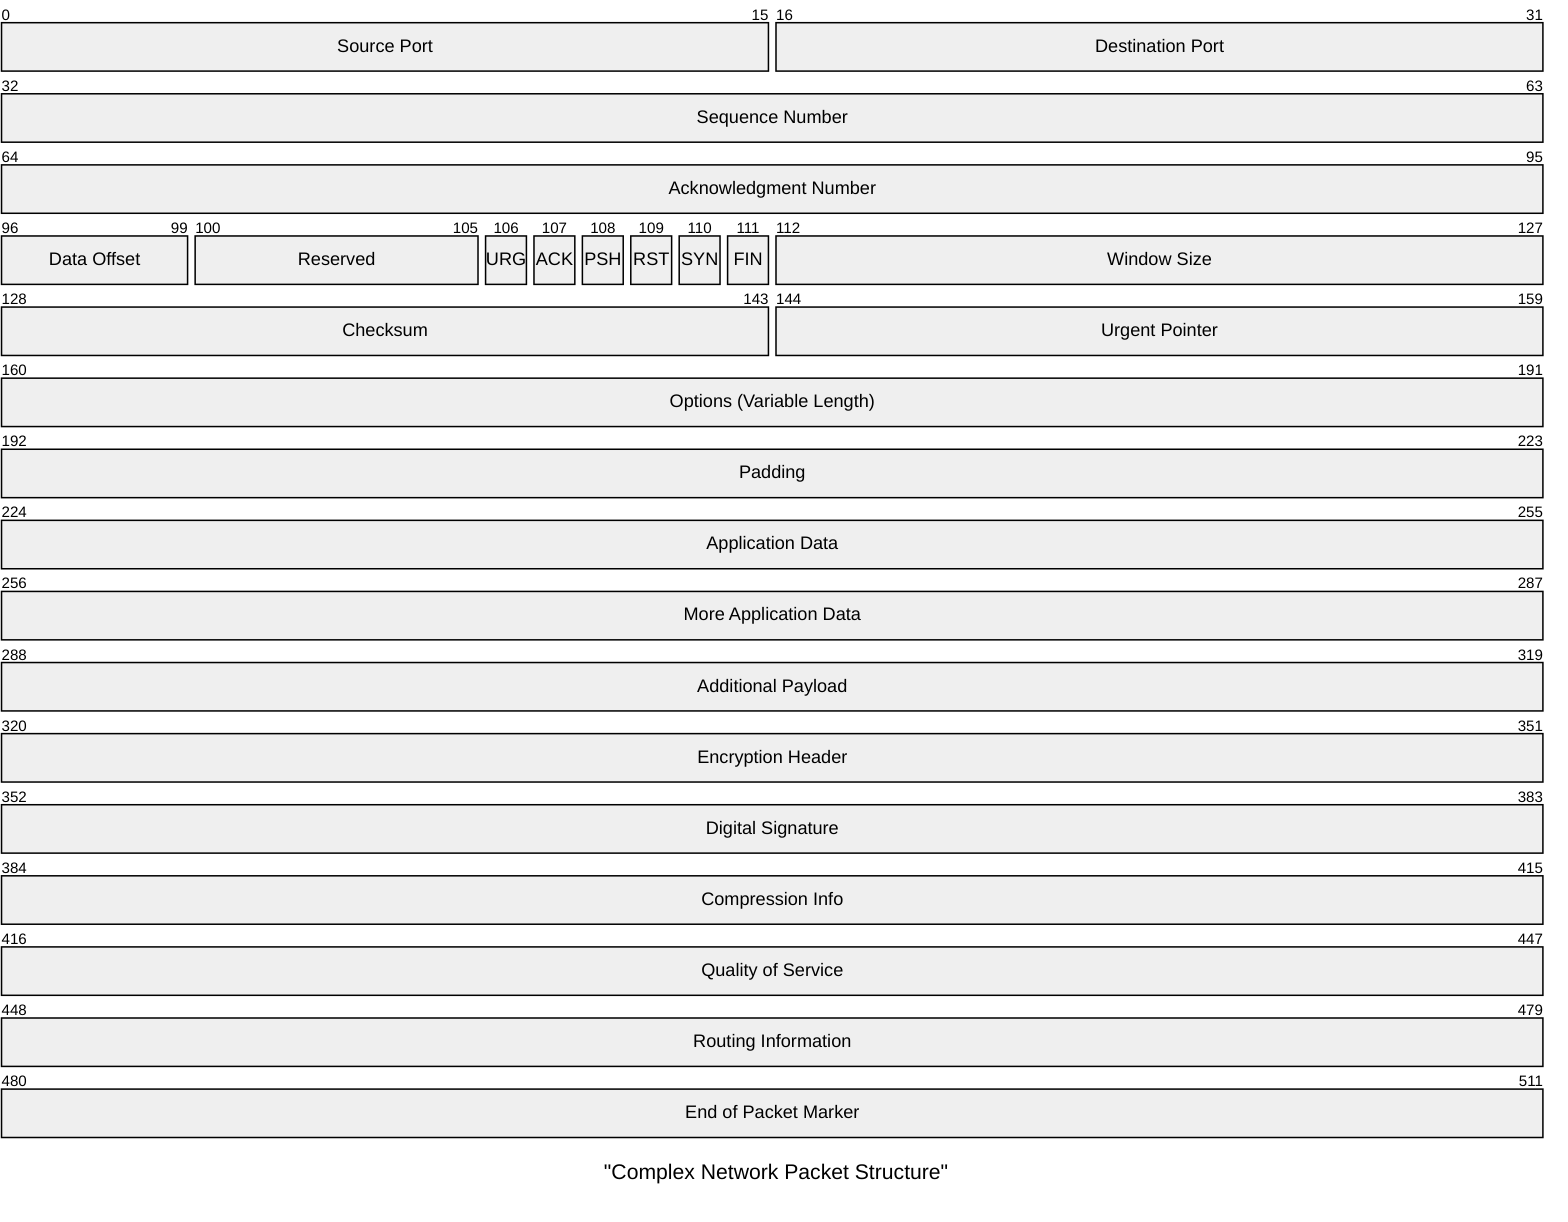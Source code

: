 packet-beta
    title "Complex Network Packet Structure"
    
    0-15: "Source Port"
    16-31: "Destination Port"
    32-63: "Sequence Number"
    64-95: "Acknowledgment Number"
    96-99: "Data Offset"
    100-105: "Reserved"
    106: "URG"
    107: "ACK"
    108: "PSH"
    109: "RST"
    110: "SYN"
    111: "FIN"
    112-127: "Window Size"
    128-143: "Checksum"
    144-159: "Urgent Pointer"
    160-191: "Options (Variable Length)"
    192-223: "Padding"
    224-255: "Application Data"
    256-287: "More Application Data"
    288-319: "Additional Payload"
    320-351: "Encryption Header"
    352-383: "Digital Signature"
    384-415: "Compression Info"
    416-447: "Quality of Service"
    448-479: "Routing Information"
    480-511: "End of Packet Marker"